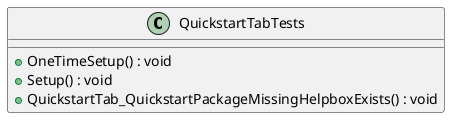@startuml
class QuickstartTabTests {
    + OneTimeSetup() : void
    + Setup() : void
    + QuickstartTab_QuickstartPackageMissingHelpboxExists() : void
}
@enduml
